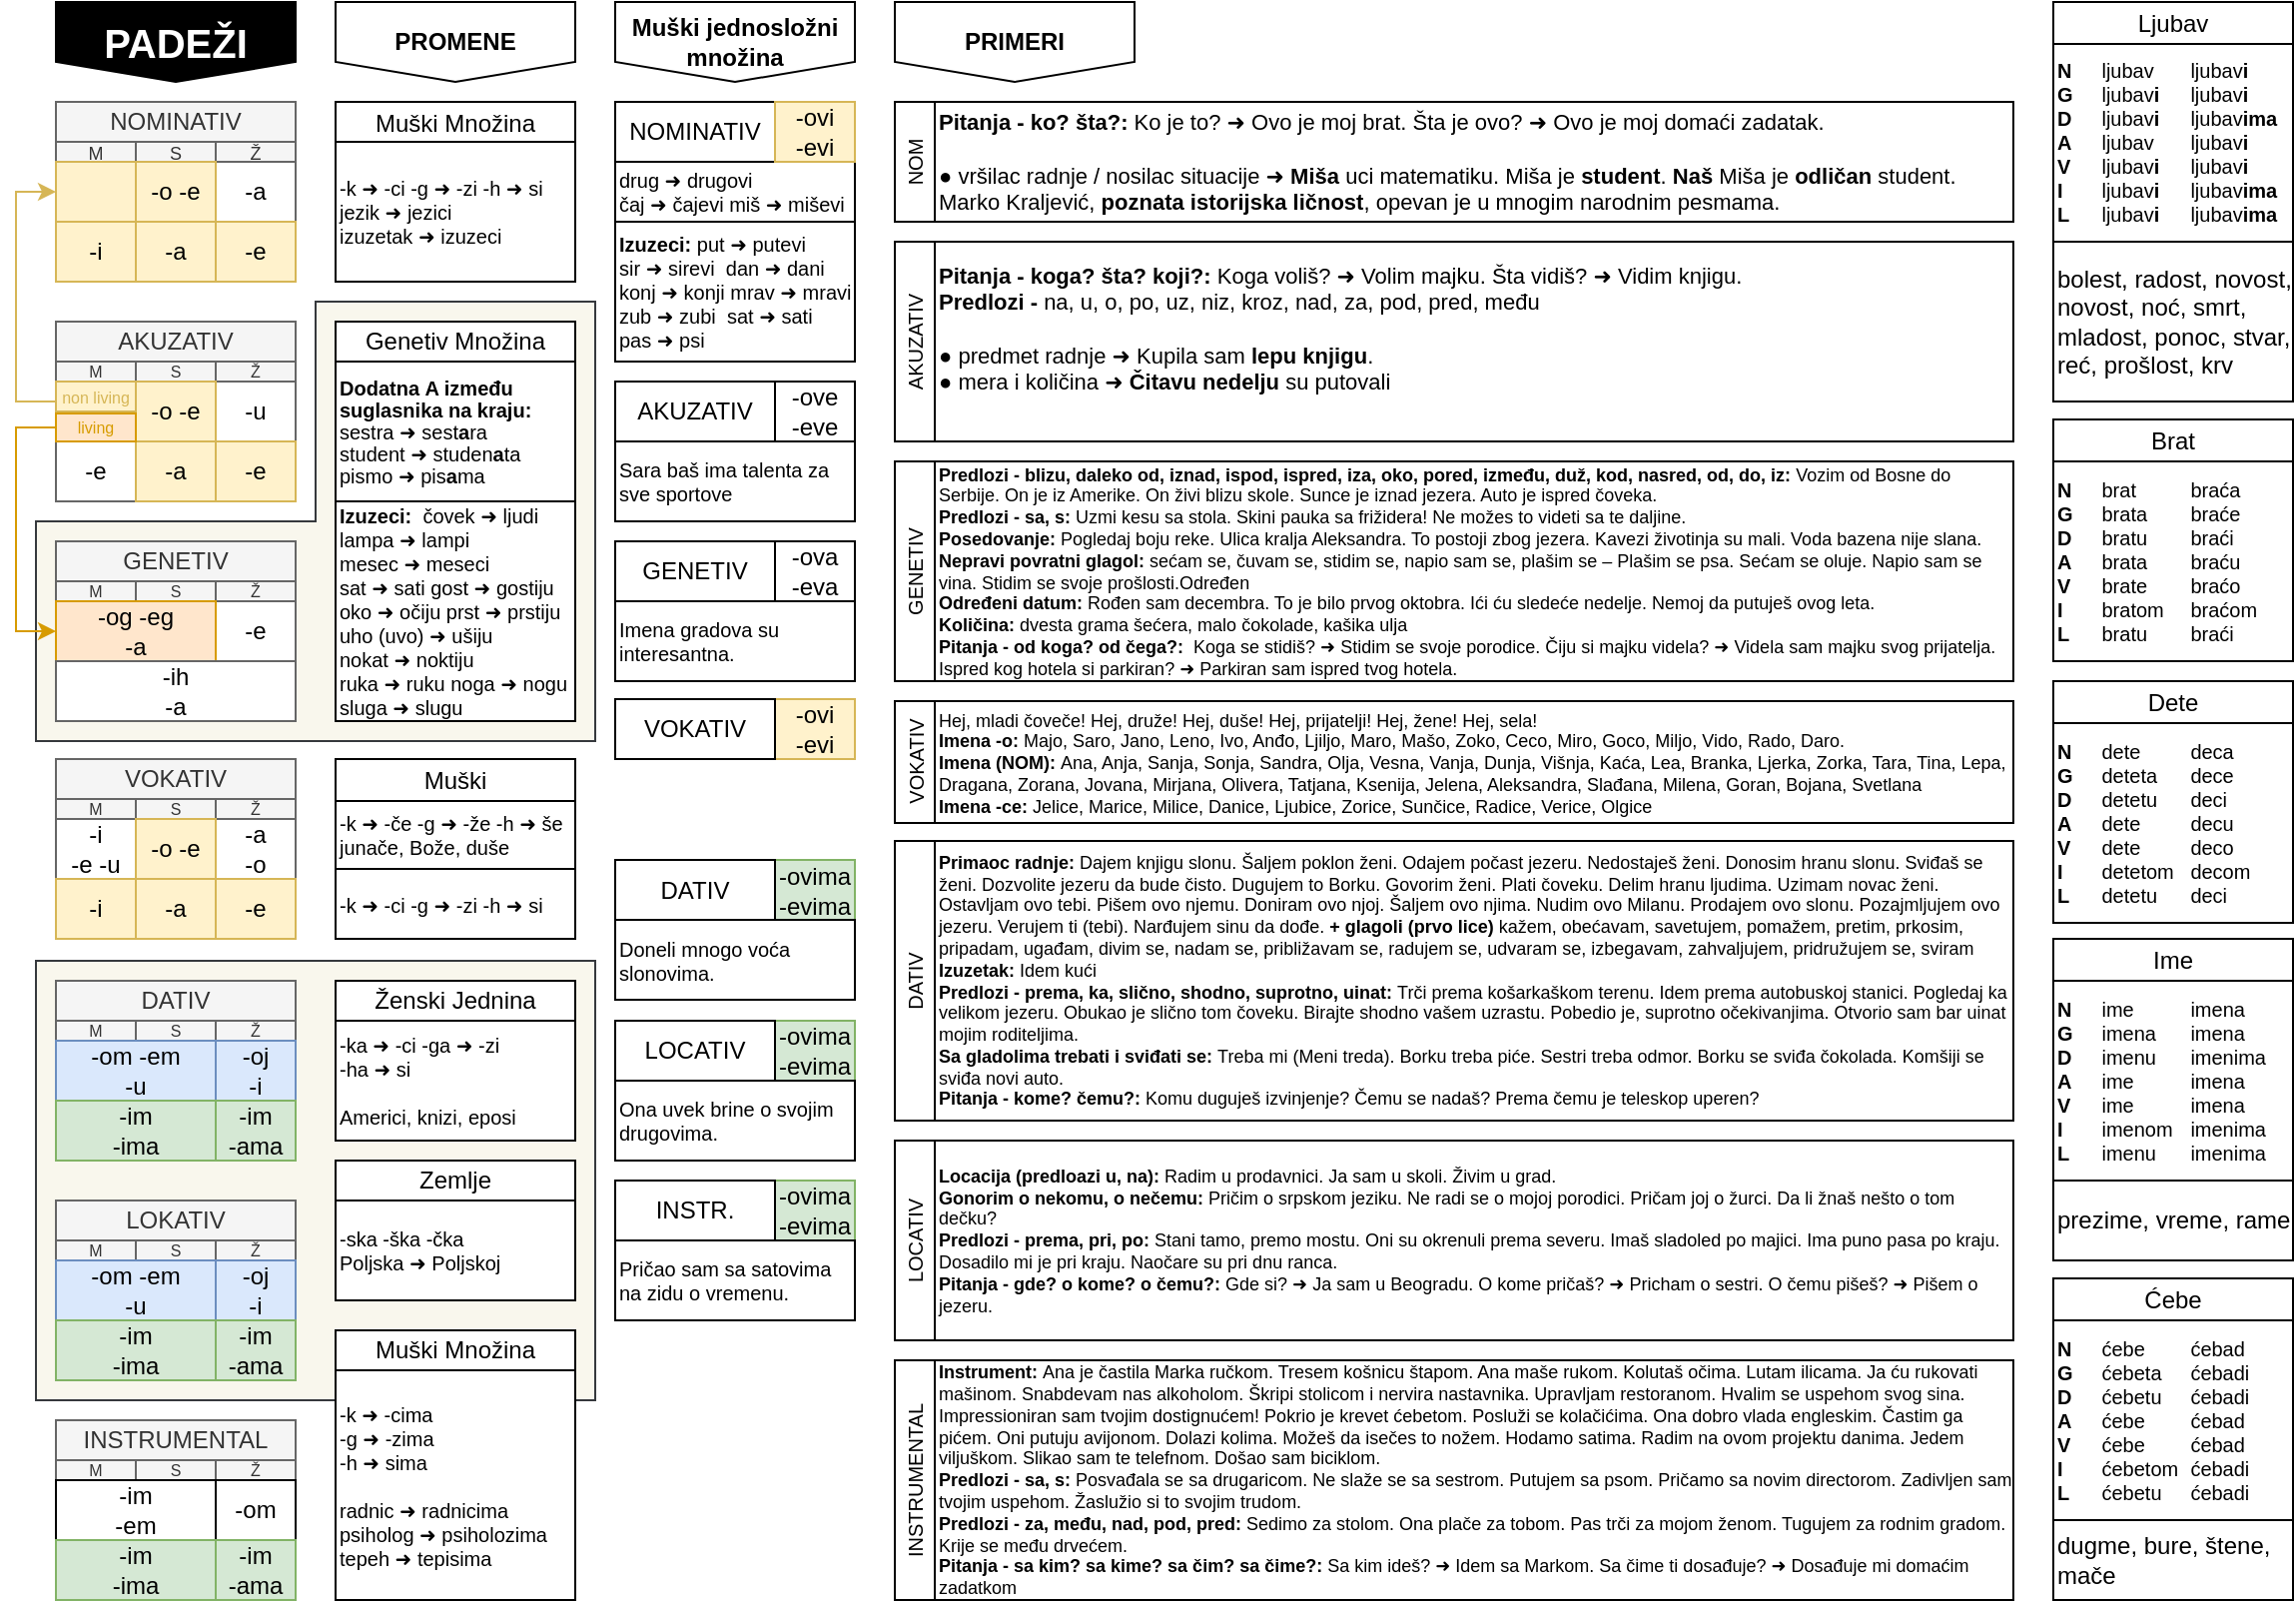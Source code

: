 <mxfile version="23.1.7" type="github">
  <diagram name="Page-1" id="QJoDa5Xf5KZHRKWnFKj4">
    <mxGraphModel dx="883" dy="581" grid="1" gridSize="10" guides="1" tooltips="1" connect="1" arrows="1" fold="1" page="1" pageScale="1" pageWidth="1169" pageHeight="827" math="0" shadow="0">
      <root>
        <mxCell id="0" />
        <mxCell id="1" parent="0" />
        <mxCell id="w5lrp8CAif_9VlZ4OXMN-14" value="" style="shape=corner;whiteSpace=wrap;html=1;direction=west;dx=140;dy=110;fillColor=#f9f7ed;strokeColor=#36393d;" parent="1" vertex="1">
          <mxGeometry x="30" y="160" width="280" height="220" as="geometry" />
        </mxCell>
        <mxCell id="fJoO8VDyXokNPLIYZir3-1" value="Muški Množina" style="rounded=0;whiteSpace=wrap;html=1;" parent="1" vertex="1">
          <mxGeometry x="180" y="60" width="120" height="21" as="geometry" />
        </mxCell>
        <mxCell id="BAi89jd5EGfL0doamKMS-102" value="" style="rounded=0;whiteSpace=wrap;html=1;fillColor=#f9f7ed;strokeColor=#36393d;" parent="1" vertex="1">
          <mxGeometry x="30" y="490" width="280" height="220" as="geometry" />
        </mxCell>
        <mxCell id="BAi89jd5EGfL0doamKMS-101" value="Muški" style="rounded=0;whiteSpace=wrap;html=1;" parent="1" vertex="1">
          <mxGeometry x="180" y="389" width="120" height="21" as="geometry" />
        </mxCell>
        <mxCell id="BAi89jd5EGfL0doamKMS-87" value="drug ➜ drugovi&lt;br&gt;čaj ➜ čajevi miš ➜ miševi" style="rounded=0;whiteSpace=wrap;html=1;align=left;fontSize=10;" parent="1" vertex="1">
          <mxGeometry x="320" y="90" width="120" height="30" as="geometry" />
        </mxCell>
        <mxCell id="z7CCXZcRLEo5i3R6FDuk-22" value="NOMINATIV" style="rounded=0;whiteSpace=wrap;html=1;strokeColor=#666666;fillColor=#f5f5f5;fontColor=#333333;" parent="1" vertex="1">
          <mxGeometry x="40" y="60" width="120" height="20" as="geometry" />
        </mxCell>
        <mxCell id="z7CCXZcRLEo5i3R6FDuk-23" value="M" style="rounded=0;whiteSpace=wrap;html=1;fillColor=#f5f5f5;fontColor=#333333;strokeColor=#666666;fontSize=9;verticalAlign=middle;horizontal=1;perimeterSpacing=0;spacingTop=1;" parent="1" vertex="1">
          <mxGeometry x="40" y="80" width="40" height="10" as="geometry" />
        </mxCell>
        <mxCell id="z7CCXZcRLEo5i3R6FDuk-24" value="S" style="rounded=0;whiteSpace=wrap;html=1;fillColor=#f5f5f5;fontColor=#333333;strokeColor=#666666;fontSize=9;verticalAlign=middle;horizontal=1;perimeterSpacing=0;spacingTop=1;" parent="1" vertex="1">
          <mxGeometry x="80" y="80" width="40" height="10" as="geometry" />
        </mxCell>
        <mxCell id="z7CCXZcRLEo5i3R6FDuk-25" value="Ž" style="rounded=0;whiteSpace=wrap;html=1;fillColor=#f5f5f5;fontColor=#333333;strokeColor=#666666;fontSize=9;verticalAlign=middle;horizontal=1;perimeterSpacing=0;spacingTop=1;" parent="1" vertex="1">
          <mxGeometry x="120" y="80" width="40" height="10" as="geometry" />
        </mxCell>
        <mxCell id="z7CCXZcRLEo5i3R6FDuk-28" value="-a" style="rounded=0;whiteSpace=wrap;html=1;strokeColor=#666666;" parent="1" vertex="1">
          <mxGeometry x="120" y="90" width="40" height="30" as="geometry" />
        </mxCell>
        <mxCell id="z7CCXZcRLEo5i3R6FDuk-27" value="-o -e" style="rounded=0;whiteSpace=wrap;html=1;fillColor=#fff2cc;strokeColor=#d6b656;" parent="1" vertex="1">
          <mxGeometry x="80" y="90" width="40" height="30" as="geometry" />
        </mxCell>
        <mxCell id="z7CCXZcRLEo5i3R6FDuk-29" value="-i" style="rounded=0;whiteSpace=wrap;html=1;fillColor=#fff2cc;strokeColor=#d6b656;" parent="1" vertex="1">
          <mxGeometry x="40" y="120" width="40" height="30" as="geometry" />
        </mxCell>
        <mxCell id="z7CCXZcRLEo5i3R6FDuk-26" value="" style="rounded=0;whiteSpace=wrap;html=1;fillColor=#fff2cc;strokeColor=#d6b656;" parent="1" vertex="1">
          <mxGeometry x="40" y="90" width="40" height="30" as="geometry" />
        </mxCell>
        <mxCell id="z7CCXZcRLEo5i3R6FDuk-30" value="-a" style="rounded=0;whiteSpace=wrap;html=1;fillColor=#fff2cc;strokeColor=#d6b656;" parent="1" vertex="1">
          <mxGeometry x="80" y="120" width="40" height="30" as="geometry" />
        </mxCell>
        <mxCell id="z7CCXZcRLEo5i3R6FDuk-31" value="-e" style="rounded=0;whiteSpace=wrap;html=1;fillColor=#fff2cc;strokeColor=#d6b656;" parent="1" vertex="1">
          <mxGeometry x="120" y="120" width="40" height="30" as="geometry" />
        </mxCell>
        <mxCell id="z7CCXZcRLEo5i3R6FDuk-43" value="AKUZATIV" style="rounded=0;whiteSpace=wrap;html=1;strokeColor=#666666;fillColor=#f5f5f5;fontColor=#333333;" parent="1" vertex="1">
          <mxGeometry x="40" y="170" width="120" height="20" as="geometry" />
        </mxCell>
        <mxCell id="z7CCXZcRLEo5i3R6FDuk-44" value="M" style="rounded=0;whiteSpace=wrap;html=1;fontSize=8;fillColor=#f5f5f5;fontColor=#333333;strokeColor=#666666;" parent="1" vertex="1">
          <mxGeometry x="40" y="190" width="40" height="10" as="geometry" />
        </mxCell>
        <mxCell id="z7CCXZcRLEo5i3R6FDuk-45" value="S" style="rounded=0;whiteSpace=wrap;html=1;fontSize=8;fillColor=#f5f5f5;fontColor=#333333;strokeColor=#666666;" parent="1" vertex="1">
          <mxGeometry x="80" y="190" width="40" height="10" as="geometry" />
        </mxCell>
        <mxCell id="z7CCXZcRLEo5i3R6FDuk-46" value="Ž" style="rounded=0;whiteSpace=wrap;html=1;fontSize=8;fillColor=#f5f5f5;fontColor=#333333;strokeColor=#666666;" parent="1" vertex="1">
          <mxGeometry x="120" y="190" width="40" height="10" as="geometry" />
        </mxCell>
        <mxCell id="BAi89jd5EGfL0doamKMS-6" style="edgeStyle=orthogonalEdgeStyle;rounded=0;orthogonalLoop=1;jettySize=auto;html=1;exitX=0;exitY=0.25;exitDx=0;exitDy=0;fillColor=#fff2cc;strokeColor=#d6b656;entryX=0;entryY=0.5;entryDx=0;entryDy=0;" parent="1" source="z7CCXZcRLEo5i3R6FDuk-47" target="z7CCXZcRLEo5i3R6FDuk-26" edge="1">
          <mxGeometry relative="1" as="geometry">
            <mxPoint x="10" y="90" as="targetPoint" />
            <Array as="points">
              <mxPoint x="40" y="210" />
              <mxPoint x="20" y="210" />
              <mxPoint x="20" y="105" />
            </Array>
          </mxGeometry>
        </mxCell>
        <mxCell id="z7CCXZcRLEo5i3R6FDuk-49" value="-u" style="rounded=0;whiteSpace=wrap;html=1;strokeColor=#666666;" parent="1" vertex="1">
          <mxGeometry x="120" y="200" width="40" height="30" as="geometry" />
        </mxCell>
        <mxCell id="z7CCXZcRLEo5i3R6FDuk-50" value="-e" style="rounded=0;whiteSpace=wrap;html=1;strokeColor=#666666;" parent="1" vertex="1">
          <mxGeometry x="40" y="230" width="40" height="30" as="geometry" />
        </mxCell>
        <mxCell id="z7CCXZcRLEo5i3R6FDuk-48" value="-o -e" style="rounded=0;whiteSpace=wrap;html=1;fillColor=#fff2cc;strokeColor=#d6b656;" parent="1" vertex="1">
          <mxGeometry x="80" y="200" width="40" height="30" as="geometry" />
        </mxCell>
        <mxCell id="z7CCXZcRLEo5i3R6FDuk-51" value="-a" style="rounded=0;whiteSpace=wrap;html=1;fillColor=#fff2cc;strokeColor=#d6b656;" parent="1" vertex="1">
          <mxGeometry x="80" y="230" width="40" height="30" as="geometry" />
        </mxCell>
        <mxCell id="z7CCXZcRLEo5i3R6FDuk-52" value="-e" style="rounded=0;whiteSpace=wrap;html=1;fillColor=#fff2cc;strokeColor=#d6b656;" parent="1" vertex="1">
          <mxGeometry x="120" y="230" width="40" height="30" as="geometry" />
        </mxCell>
        <mxCell id="z7CCXZcRLEo5i3R6FDuk-54" value="GENETIV" style="rounded=0;whiteSpace=wrap;html=1;strokeColor=#666666;fillColor=#f5f5f5;fontColor=#333333;" parent="1" vertex="1">
          <mxGeometry x="40" y="280" width="120" height="20" as="geometry" />
        </mxCell>
        <mxCell id="z7CCXZcRLEo5i3R6FDuk-55" value="M" style="rounded=0;whiteSpace=wrap;html=1;fontSize=8;fillColor=#f5f5f5;fontColor=#333333;strokeColor=#666666;" parent="1" vertex="1">
          <mxGeometry x="40" y="300" width="40" height="10" as="geometry" />
        </mxCell>
        <mxCell id="z7CCXZcRLEo5i3R6FDuk-56" value="S" style="rounded=0;whiteSpace=wrap;html=1;fontSize=8;fillColor=#f5f5f5;fontColor=#333333;strokeColor=#666666;" parent="1" vertex="1">
          <mxGeometry x="80" y="300" width="40" height="10" as="geometry" />
        </mxCell>
        <mxCell id="z7CCXZcRLEo5i3R6FDuk-57" value="Ž" style="rounded=0;whiteSpace=wrap;html=1;fontSize=8;fillColor=#f5f5f5;fontColor=#333333;strokeColor=#666666;" parent="1" vertex="1">
          <mxGeometry x="120" y="300" width="40" height="10" as="geometry" />
        </mxCell>
        <mxCell id="z7CCXZcRLEo5i3R6FDuk-60" value="-e" style="rounded=0;whiteSpace=wrap;html=1;strokeColor=#666666;" parent="1" vertex="1">
          <mxGeometry x="120" y="310" width="40" height="30" as="geometry" />
        </mxCell>
        <mxCell id="BAi89jd5EGfL0doamKMS-3" value="-og -eg&lt;br&gt;-a" style="rounded=0;whiteSpace=wrap;html=1;fillColor=#ffe6cc;strokeColor=#d79b00;" parent="1" vertex="1">
          <mxGeometry x="40" y="310" width="80" height="30" as="geometry" />
        </mxCell>
        <mxCell id="z7CCXZcRLEo5i3R6FDuk-47" value="non living" style="rounded=0;whiteSpace=wrap;html=1;fillColor=#fff2cc;strokeColor=#d6b656;fontSize=8;fontColor=#d6b656;" parent="1" vertex="1">
          <mxGeometry x="40" y="200" width="40" height="15" as="geometry" />
        </mxCell>
        <mxCell id="BAi89jd5EGfL0doamKMS-10" style="edgeStyle=orthogonalEdgeStyle;rounded=0;orthogonalLoop=1;jettySize=auto;html=1;exitX=0;exitY=0.5;exitDx=0;exitDy=0;entryX=0;entryY=0.5;entryDx=0;entryDy=0;fillColor=#ffe6cc;strokeColor=#d79b00;" parent="1" source="BAi89jd5EGfL0doamKMS-9" target="BAi89jd5EGfL0doamKMS-3" edge="1">
          <mxGeometry relative="1" as="geometry" />
        </mxCell>
        <mxCell id="BAi89jd5EGfL0doamKMS-9" value="living" style="rounded=0;whiteSpace=wrap;html=1;fillColor=#ffe6cc;strokeColor=#d79b00;fontSize=8;fontColor=#d79c00;" parent="1" vertex="1">
          <mxGeometry x="40" y="216" width="40" height="14" as="geometry" />
        </mxCell>
        <mxCell id="BAi89jd5EGfL0doamKMS-11" value="-ih&lt;br&gt;-a" style="rounded=0;whiteSpace=wrap;html=1;strokeColor=#666666;" parent="1" vertex="1">
          <mxGeometry x="40" y="340" width="120" height="30" as="geometry" />
        </mxCell>
        <mxCell id="BAi89jd5EGfL0doamKMS-12" value="DATIV" style="rounded=0;whiteSpace=wrap;html=1;fillColor=#f5f5f5;strokeColor=#666666;fontColor=#333333;" parent="1" vertex="1">
          <mxGeometry x="40" y="500" width="120" height="20" as="geometry" />
        </mxCell>
        <mxCell id="BAi89jd5EGfL0doamKMS-13" value="M" style="rounded=0;whiteSpace=wrap;html=1;fontSize=8;fillColor=#f5f5f5;fontColor=#333333;strokeColor=#666666;" parent="1" vertex="1">
          <mxGeometry x="40" y="520" width="40" height="10" as="geometry" />
        </mxCell>
        <mxCell id="BAi89jd5EGfL0doamKMS-14" value="S" style="rounded=0;whiteSpace=wrap;html=1;fontSize=8;fillColor=#f5f5f5;fontColor=#333333;strokeColor=#666666;" parent="1" vertex="1">
          <mxGeometry x="80" y="520" width="40" height="10" as="geometry" />
        </mxCell>
        <mxCell id="BAi89jd5EGfL0doamKMS-15" value="Ž" style="rounded=0;whiteSpace=wrap;html=1;fontSize=8;fillColor=#f5f5f5;fontColor=#333333;strokeColor=#666666;" parent="1" vertex="1">
          <mxGeometry x="120" y="520" width="40" height="10" as="geometry" />
        </mxCell>
        <mxCell id="BAi89jd5EGfL0doamKMS-16" value="-oj&lt;br&gt;-i" style="rounded=0;whiteSpace=wrap;html=1;fillColor=#dae8fc;strokeColor=#6c8ebf;" parent="1" vertex="1">
          <mxGeometry x="120" y="530" width="40" height="30" as="geometry" />
        </mxCell>
        <mxCell id="BAi89jd5EGfL0doamKMS-17" value="-om -em&lt;br&gt;-u" style="rounded=0;whiteSpace=wrap;html=1;fillColor=#dae8fc;strokeColor=#6c8ebf;" parent="1" vertex="1">
          <mxGeometry x="40" y="530" width="80" height="30" as="geometry" />
        </mxCell>
        <mxCell id="BAi89jd5EGfL0doamKMS-18" value="-im&lt;br&gt;-ima" style="rounded=0;whiteSpace=wrap;html=1;fillColor=#d5e8d4;strokeColor=#82b366;" parent="1" vertex="1">
          <mxGeometry x="40" y="560" width="80" height="30" as="geometry" />
        </mxCell>
        <mxCell id="BAi89jd5EGfL0doamKMS-19" value="-im&lt;br&gt;-ama" style="rounded=0;whiteSpace=wrap;html=1;fillColor=#d5e8d4;strokeColor=#82b366;" parent="1" vertex="1">
          <mxGeometry x="120" y="560" width="40" height="30" as="geometry" />
        </mxCell>
        <mxCell id="BAi89jd5EGfL0doamKMS-20" value="LOKATIV" style="rounded=0;whiteSpace=wrap;html=1;fillColor=#f5f5f5;strokeColor=#666666;fontColor=#333333;" parent="1" vertex="1">
          <mxGeometry x="40" y="610" width="120" height="20" as="geometry" />
        </mxCell>
        <mxCell id="BAi89jd5EGfL0doamKMS-21" value="M" style="rounded=0;whiteSpace=wrap;html=1;fontSize=8;fillColor=#f5f5f5;fontColor=#333333;strokeColor=#666666;" parent="1" vertex="1">
          <mxGeometry x="40" y="630" width="40" height="10" as="geometry" />
        </mxCell>
        <mxCell id="BAi89jd5EGfL0doamKMS-22" value="S" style="rounded=0;whiteSpace=wrap;html=1;fontSize=8;fillColor=#f5f5f5;fontColor=#333333;strokeColor=#666666;" parent="1" vertex="1">
          <mxGeometry x="80" y="630" width="40" height="10" as="geometry" />
        </mxCell>
        <mxCell id="BAi89jd5EGfL0doamKMS-23" value="Ž" style="rounded=0;whiteSpace=wrap;html=1;fontSize=8;fillColor=#f5f5f5;fontColor=#333333;strokeColor=#666666;" parent="1" vertex="1">
          <mxGeometry x="120" y="630" width="40" height="10" as="geometry" />
        </mxCell>
        <mxCell id="BAi89jd5EGfL0doamKMS-24" value="-oj&lt;br&gt;-i" style="rounded=0;whiteSpace=wrap;html=1;fillColor=#dae8fc;strokeColor=#6c8ebf;" parent="1" vertex="1">
          <mxGeometry x="120" y="640" width="40" height="30" as="geometry" />
        </mxCell>
        <mxCell id="BAi89jd5EGfL0doamKMS-25" value="-om -em&lt;br&gt;-u" style="rounded=0;whiteSpace=wrap;html=1;fillColor=#dae8fc;strokeColor=#6c8ebf;" parent="1" vertex="1">
          <mxGeometry x="40" y="640" width="80" height="30" as="geometry" />
        </mxCell>
        <mxCell id="BAi89jd5EGfL0doamKMS-26" value="-im&lt;br&gt;-ima" style="rounded=0;whiteSpace=wrap;html=1;fillColor=#d5e8d4;strokeColor=#82b366;" parent="1" vertex="1">
          <mxGeometry x="40" y="670" width="80" height="30" as="geometry" />
        </mxCell>
        <mxCell id="BAi89jd5EGfL0doamKMS-27" value="-im&lt;br&gt;-ama" style="rounded=0;whiteSpace=wrap;html=1;fillColor=#d5e8d4;strokeColor=#82b366;" parent="1" vertex="1">
          <mxGeometry x="120" y="670" width="40" height="30" as="geometry" />
        </mxCell>
        <mxCell id="BAi89jd5EGfL0doamKMS-37" value="INSTRUMENTAL" style="rounded=0;whiteSpace=wrap;html=1;fillColor=#f5f5f5;fontColor=#333333;strokeColor=#666666;" parent="1" vertex="1">
          <mxGeometry x="40" y="720" width="120" height="20" as="geometry" />
        </mxCell>
        <mxCell id="BAi89jd5EGfL0doamKMS-38" value="M" style="rounded=0;whiteSpace=wrap;html=1;fontSize=8;fillColor=#f5f5f5;fontColor=#333333;strokeColor=#666666;" parent="1" vertex="1">
          <mxGeometry x="40" y="740" width="40" height="10" as="geometry" />
        </mxCell>
        <mxCell id="BAi89jd5EGfL0doamKMS-39" value="S" style="rounded=0;whiteSpace=wrap;html=1;fontSize=8;fillColor=#f5f5f5;fontColor=#333333;strokeColor=#666666;" parent="1" vertex="1">
          <mxGeometry x="80" y="740" width="40" height="10" as="geometry" />
        </mxCell>
        <mxCell id="BAi89jd5EGfL0doamKMS-40" value="Ž" style="rounded=0;whiteSpace=wrap;html=1;fontSize=8;fillColor=#f5f5f5;fontColor=#333333;strokeColor=#666666;" parent="1" vertex="1">
          <mxGeometry x="120" y="740" width="40" height="10" as="geometry" />
        </mxCell>
        <mxCell id="BAi89jd5EGfL0doamKMS-41" value="-om" style="rounded=0;whiteSpace=wrap;html=1;" parent="1" vertex="1">
          <mxGeometry x="120" y="750" width="40" height="30" as="geometry" />
        </mxCell>
        <mxCell id="BAi89jd5EGfL0doamKMS-42" value="-im&lt;br&gt;-em" style="rounded=0;whiteSpace=wrap;html=1;" parent="1" vertex="1">
          <mxGeometry x="40" y="750" width="80" height="30" as="geometry" />
        </mxCell>
        <mxCell id="BAi89jd5EGfL0doamKMS-43" value="-im&lt;br&gt;-ima" style="rounded=0;whiteSpace=wrap;html=1;fillColor=#d5e8d4;strokeColor=#82b366;" parent="1" vertex="1">
          <mxGeometry x="40" y="780" width="80" height="30" as="geometry" />
        </mxCell>
        <mxCell id="BAi89jd5EGfL0doamKMS-44" value="-im&lt;br&gt;-ama" style="rounded=0;whiteSpace=wrap;html=1;fillColor=#d5e8d4;strokeColor=#82b366;" parent="1" vertex="1">
          <mxGeometry x="120" y="780" width="40" height="30" as="geometry" />
        </mxCell>
        <mxCell id="BAi89jd5EGfL0doamKMS-46" value="VOKATIV" style="rounded=0;whiteSpace=wrap;html=1;strokeColor=#666666;fillColor=#f5f5f5;fontColor=#333333;" parent="1" vertex="1">
          <mxGeometry x="40" y="389" width="120" height="20" as="geometry" />
        </mxCell>
        <mxCell id="BAi89jd5EGfL0doamKMS-47" value="M" style="rounded=0;whiteSpace=wrap;html=1;fontSize=8;fillColor=#f5f5f5;fontColor=#333333;strokeColor=#666666;" parent="1" vertex="1">
          <mxGeometry x="40" y="409" width="40" height="10" as="geometry" />
        </mxCell>
        <mxCell id="BAi89jd5EGfL0doamKMS-48" value="S" style="rounded=0;whiteSpace=wrap;html=1;fontSize=8;fillColor=#f5f5f5;fontColor=#333333;strokeColor=#666666;" parent="1" vertex="1">
          <mxGeometry x="80" y="409" width="40" height="10" as="geometry" />
        </mxCell>
        <mxCell id="BAi89jd5EGfL0doamKMS-49" value="Ž" style="rounded=0;whiteSpace=wrap;html=1;fontSize=8;fillColor=#f5f5f5;fontColor=#333333;strokeColor=#666666;" parent="1" vertex="1">
          <mxGeometry x="120" y="409" width="40" height="10" as="geometry" />
        </mxCell>
        <mxCell id="BAi89jd5EGfL0doamKMS-50" value="-a&lt;br&gt;-o" style="rounded=0;whiteSpace=wrap;html=1;strokeColor=#666666;" parent="1" vertex="1">
          <mxGeometry x="120" y="419" width="40" height="30" as="geometry" />
        </mxCell>
        <mxCell id="BAi89jd5EGfL0doamKMS-51" value="-i&lt;br&gt;-e -u" style="rounded=0;whiteSpace=wrap;html=1;strokeColor=#666666;" parent="1" vertex="1">
          <mxGeometry x="40" y="419" width="40" height="30" as="geometry" />
        </mxCell>
        <mxCell id="BAi89jd5EGfL0doamKMS-59" value="-ove&lt;br&gt;-eve" style="rounded=0;whiteSpace=wrap;html=1;" parent="1" vertex="1">
          <mxGeometry x="400" y="200" width="40" height="30" as="geometry" />
        </mxCell>
        <mxCell id="BAi89jd5EGfL0doamKMS-61" value="-ova&lt;br&gt;-eva" style="rounded=0;whiteSpace=wrap;html=1;" parent="1" vertex="1">
          <mxGeometry x="400" y="280" width="40" height="30" as="geometry" />
        </mxCell>
        <mxCell id="BAi89jd5EGfL0doamKMS-64" value="-i" style="rounded=0;whiteSpace=wrap;html=1;fillColor=#fff2cc;strokeColor=#d6b656;" parent="1" vertex="1">
          <mxGeometry x="40" y="449" width="40" height="30" as="geometry" />
        </mxCell>
        <mxCell id="BAi89jd5EGfL0doamKMS-65" value="-a" style="rounded=0;whiteSpace=wrap;html=1;fillColor=#fff2cc;strokeColor=#d6b656;" parent="1" vertex="1">
          <mxGeometry x="80" y="449" width="40" height="30" as="geometry" />
        </mxCell>
        <mxCell id="BAi89jd5EGfL0doamKMS-66" value="-e" style="rounded=0;whiteSpace=wrap;html=1;fillColor=#fff2cc;strokeColor=#d6b656;" parent="1" vertex="1">
          <mxGeometry x="120" y="449" width="40" height="30" as="geometry" />
        </mxCell>
        <mxCell id="BAi89jd5EGfL0doamKMS-67" value="-o -e" style="rounded=0;whiteSpace=wrap;html=1;fillColor=#fff2cc;strokeColor=#d6b656;" parent="1" vertex="1">
          <mxGeometry x="80" y="419" width="40" height="30" as="geometry" />
        </mxCell>
        <mxCell id="BAi89jd5EGfL0doamKMS-62" value="-ovima&lt;br&gt;-evima" style="rounded=0;whiteSpace=wrap;html=1;fillColor=#d5e8d4;strokeColor=#82b366;" parent="1" vertex="1">
          <mxGeometry x="400" y="439.5" width="40" height="30" as="geometry" />
        </mxCell>
        <mxCell id="BAi89jd5EGfL0doamKMS-63" value="-ovima&lt;br&gt;-evima" style="rounded=0;whiteSpace=wrap;html=1;fillColor=#d5e8d4;strokeColor=#82b366;" parent="1" vertex="1">
          <mxGeometry x="400" y="520" width="40" height="30" as="geometry" />
        </mxCell>
        <mxCell id="BAi89jd5EGfL0doamKMS-68" value="-ovima&lt;br&gt;-evima" style="rounded=0;whiteSpace=wrap;html=1;fillColor=#d5e8d4;strokeColor=#82b366;" parent="1" vertex="1">
          <mxGeometry x="400" y="600" width="40" height="30" as="geometry" />
        </mxCell>
        <mxCell id="BAi89jd5EGfL0doamKMS-69" value="-ovi&lt;br&gt;-evi" style="rounded=0;whiteSpace=wrap;html=1;fillColor=#fff2cc;strokeColor=#d6b656;" parent="1" vertex="1">
          <mxGeometry x="400" y="359" width="40" height="30" as="geometry" />
        </mxCell>
        <mxCell id="BAi89jd5EGfL0doamKMS-92" value="-k&amp;nbsp;➜ -ci -g&amp;nbsp;&lt;font style=&quot;font-size: 10px;&quot;&gt;➜&lt;/font&gt; -zi -h&amp;nbsp;➜ si&lt;br style=&quot;font-size: 10px;&quot;&gt;jezik ➜ jezici&lt;br&gt;izuzetak ➜ izuzeci" style="rounded=0;whiteSpace=wrap;html=1;align=left;fontSize=10;" parent="1" vertex="1">
          <mxGeometry x="180" y="80" width="120" height="70" as="geometry" />
        </mxCell>
        <mxCell id="BAi89jd5EGfL0doamKMS-99" value="-k&amp;nbsp;➜ -če -g&amp;nbsp;➜ -že -h&amp;nbsp;➜ še&lt;br&gt;junače, Bože, duše" style="rounded=0;whiteSpace=wrap;html=1;align=left;fontSize=10;" parent="1" vertex="1">
          <mxGeometry x="180" y="410" width="120" height="34" as="geometry" />
        </mxCell>
        <mxCell id="BAi89jd5EGfL0doamKMS-100" value="-k&amp;nbsp;➜ -ci -g&amp;nbsp;➜ -zi -h&amp;nbsp;➜ si&lt;br style=&quot;font-size: 10px;&quot;&gt;" style="rounded=0;whiteSpace=wrap;html=1;align=left;fontSize=10;" parent="1" vertex="1">
          <mxGeometry x="180" y="444" width="120" height="35" as="geometry" />
        </mxCell>
        <mxCell id="BAi89jd5EGfL0doamKMS-103" value="Ženski Jednina" style="rounded=0;whiteSpace=wrap;html=1;" parent="1" vertex="1">
          <mxGeometry x="180" y="500" width="120" height="20" as="geometry" />
        </mxCell>
        <mxCell id="BAi89jd5EGfL0doamKMS-104" value="-ka ➜ -ci -ga ➜ -zi &lt;br&gt;-ha ➜ si&lt;br&gt;&lt;br&gt;Americi, knizi, eposi" style="rounded=0;whiteSpace=wrap;html=1;align=left;fontSize=10;" parent="1" vertex="1">
          <mxGeometry x="180" y="520" width="120" height="60" as="geometry" />
        </mxCell>
        <mxCell id="BAi89jd5EGfL0doamKMS-105" value="Muški Množina" style="rounded=0;whiteSpace=wrap;html=1;" parent="1" vertex="1">
          <mxGeometry x="180" y="675" width="120" height="20" as="geometry" />
        </mxCell>
        <mxCell id="BAi89jd5EGfL0doamKMS-106" value="-k ➜ -cima &lt;br&gt;-g ➜ -zima &lt;br&gt;-h ➜ sima&lt;br&gt;&lt;br&gt;radnic ➜ radnicima&lt;br&gt;psiholog ➜ psiholozima&lt;br&gt;tepeh ➜ tepisima" style="rounded=0;whiteSpace=wrap;html=1;align=left;fontSize=10;" parent="1" vertex="1">
          <mxGeometry x="180" y="695" width="120" height="115" as="geometry" />
        </mxCell>
        <mxCell id="BAi89jd5EGfL0doamKMS-111" value="Zemlje" style="rounded=0;whiteSpace=wrap;html=1;" parent="1" vertex="1">
          <mxGeometry x="180" y="590" width="120" height="20" as="geometry" />
        </mxCell>
        <mxCell id="BAi89jd5EGfL0doamKMS-112" value="-ska -ška -čka&lt;br&gt;Poljska ➜ Poljskoj" style="rounded=0;whiteSpace=wrap;html=1;align=left;fontSize=10;" parent="1" vertex="1">
          <mxGeometry x="180" y="610" width="120" height="50" as="geometry" />
        </mxCell>
        <mxCell id="fJoO8VDyXokNPLIYZir3-2" value="Genetiv Množina" style="rounded=0;whiteSpace=wrap;html=1;" parent="1" vertex="1">
          <mxGeometry x="180" y="170" width="120" height="20" as="geometry" />
        </mxCell>
        <mxCell id="fJoO8VDyXokNPLIYZir3-3" value="&lt;p style=&quot;line-height: 110%;&quot;&gt;&lt;b&gt;Dodatna&amp;nbsp;A između suglasnika na kraju:&amp;nbsp;&lt;br&gt;&lt;/b&gt;&lt;span style=&quot;background-color: initial;&quot;&gt;sestra ➜ sest&lt;/span&gt;&lt;b style=&quot;background-color: initial;&quot;&gt;a&lt;/b&gt;&lt;span style=&quot;background-color: initial;&quot;&gt;ra&amp;nbsp;&lt;br&gt;&lt;/span&gt;&lt;span style=&quot;background-color: initial;&quot;&gt;student ➜ studen&lt;/span&gt;&lt;b style=&quot;background-color: initial;&quot;&gt;a&lt;/b&gt;&lt;span style=&quot;background-color: initial;&quot;&gt;ta&lt;br&gt;&lt;/span&gt;&lt;span style=&quot;background-color: initial;&quot;&gt;pismo ➜ pis&lt;/span&gt;&lt;b style=&quot;background-color: initial;&quot;&gt;a&lt;/b&gt;&lt;span style=&quot;background-color: initial;&quot;&gt;ma&lt;/span&gt;&lt;/p&gt;" style="rounded=0;whiteSpace=wrap;html=1;align=left;fontSize=10;" parent="1" vertex="1">
          <mxGeometry x="180" y="190" width="120" height="70" as="geometry" />
        </mxCell>
        <mxCell id="w5lrp8CAif_9VlZ4OXMN-1" value="PADEŽI" style="shape=offPageConnector;whiteSpace=wrap;html=1;size=0.25;fontStyle=1;fontSize=20;fillColor=#000000;strokeColor=#000000;fontColor=#FFFFFF;" parent="1" vertex="1">
          <mxGeometry x="40" y="10" width="120" height="40" as="geometry" />
        </mxCell>
        <mxCell id="w5lrp8CAif_9VlZ4OXMN-2" value="PROMENE" style="shape=offPageConnector;whiteSpace=wrap;html=1;size=0.25;fontStyle=1" parent="1" vertex="1">
          <mxGeometry x="180" y="10" width="120" height="40" as="geometry" />
        </mxCell>
        <mxCell id="w5lrp8CAif_9VlZ4OXMN-3" value="Muški jednosložni množina" style="shape=offPageConnector;whiteSpace=wrap;html=1;size=0.25;fontStyle=1" parent="1" vertex="1">
          <mxGeometry x="320" y="10" width="120" height="40" as="geometry" />
        </mxCell>
        <mxCell id="w5lrp8CAif_9VlZ4OXMN-9" value="NOMINATIV" style="rounded=0;whiteSpace=wrap;html=1;" parent="1" vertex="1">
          <mxGeometry x="320" y="60" width="80" height="30" as="geometry" />
        </mxCell>
        <mxCell id="BAi89jd5EGfL0doamKMS-58" value="-ovi&lt;br&gt;-evi" style="rounded=0;whiteSpace=wrap;html=1;fillColor=#fff2cc;strokeColor=#d6b656;" parent="1" vertex="1">
          <mxGeometry x="400" y="60" width="40" height="30" as="geometry" />
        </mxCell>
        <mxCell id="w5lrp8CAif_9VlZ4OXMN-10" value="&lt;b&gt;Izuzeci: &lt;/b&gt;put ➜ putevi&lt;br&gt;sir ➜ sirevi&amp;nbsp; dan ➜ dani&lt;br&gt;konj ➜ konji mrav ➜ mravi&lt;br&gt;zub ➜ zubi&amp;nbsp; sat ➜ sati &lt;br&gt;pas ➜ psi" style="rounded=0;whiteSpace=wrap;html=1;align=left;fontSize=10;" parent="1" vertex="1">
          <mxGeometry x="320" y="120" width="120" height="70" as="geometry" />
        </mxCell>
        <mxCell id="Pf-PKDTKtpDQkGUhiAqp-1" value="&lt;b&gt;Izuzeci:&amp;nbsp; &lt;/b&gt;čovek&lt;b&gt;&amp;nbsp;&lt;/b&gt;➜ ljudi&lt;br&gt;lampa ➜ lampi&lt;br&gt;mesec ➜ meseci&lt;br&gt;sat ➜ sati gost&amp;nbsp;➜ gostiju&lt;br&gt;oko ➜ očiju prst ➜ prstiju&lt;br&gt;uho (uvo) ➜ ušiju&lt;br&gt;nokat ➜ noktiju&lt;br&gt;ruka ➜ ruku noga ➜ nogu&lt;br&gt;sluga ➜ slugu" style="rounded=0;whiteSpace=wrap;html=1;align=left;fontSize=10;" parent="1" vertex="1">
          <mxGeometry x="180" y="260" width="120" height="110" as="geometry" />
        </mxCell>
        <mxCell id="Pf-PKDTKtpDQkGUhiAqp-2" value="NOM" style="rounded=0;whiteSpace=wrap;html=1;fontSize=10;horizontal=0;" parent="1" vertex="1">
          <mxGeometry x="460" y="60" width="20" height="60" as="geometry" />
        </mxCell>
        <mxCell id="Pf-PKDTKtpDQkGUhiAqp-3" value="AKUZATIV" style="rounded=0;whiteSpace=wrap;html=1;fontSize=10;horizontal=0;" parent="1" vertex="1">
          <mxGeometry x="460" y="130" width="20" height="100" as="geometry" />
        </mxCell>
        <mxCell id="Pf-PKDTKtpDQkGUhiAqp-4" value="GENETIV" style="rounded=0;whiteSpace=wrap;html=1;fontSize=10;horizontal=0;" parent="1" vertex="1">
          <mxGeometry x="460" y="240" width="20" height="110" as="geometry" />
        </mxCell>
        <mxCell id="Pf-PKDTKtpDQkGUhiAqp-5" value="VOKATIV" style="rounded=0;whiteSpace=wrap;html=1;fontSize=10;horizontal=0;" parent="1" vertex="1">
          <mxGeometry x="460" y="360" width="20" height="61" as="geometry" />
        </mxCell>
        <mxCell id="Pf-PKDTKtpDQkGUhiAqp-6" value="DATIV" style="rounded=0;whiteSpace=wrap;html=1;fontSize=10;horizontal=0;" parent="1" vertex="1">
          <mxGeometry x="460" y="430" width="20" height="140" as="geometry" />
        </mxCell>
        <mxCell id="Pf-PKDTKtpDQkGUhiAqp-7" value="LOCATIV" style="rounded=0;whiteSpace=wrap;html=1;fontSize=10;horizontal=0;" parent="1" vertex="1">
          <mxGeometry x="460" y="580" width="20" height="100" as="geometry" />
        </mxCell>
        <mxCell id="Pf-PKDTKtpDQkGUhiAqp-8" value="INSTRUMENTAL" style="rounded=0;whiteSpace=wrap;html=1;fontSize=10;horizontal=0;" parent="1" vertex="1">
          <mxGeometry x="460" y="690" width="20" height="120" as="geometry" />
        </mxCell>
        <mxCell id="Pf-PKDTKtpDQkGUhiAqp-14" value="&lt;font style=&quot;font-size: 11px;&quot;&gt;&lt;b style=&quot;border-color: var(--border-color);&quot;&gt;Pitanja - ko? šta?:&amp;nbsp;&lt;/b&gt;Ko je to? ➜ Ovo je moj brat. Šta je ovo? ➜ Ovo je moj domaći zadatak. &lt;br&gt;&lt;br&gt;&lt;/font&gt;&lt;font style=&quot;font-size: 11px;&quot;&gt;&lt;font style=&quot;font-size: 11px;&quot;&gt;● vršilac radnje / nosilac situacije ➜&amp;nbsp;&lt;b style=&quot;&quot;&gt;Miša&lt;/b&gt; uci matematiku. Miša je &lt;b style=&quot;&quot;&gt;student&lt;/b&gt;. &lt;b style=&quot;&quot;&gt;Naš&lt;/b&gt; Miša je &lt;b style=&quot;&quot;&gt;odličan&lt;/b&gt; student. Marko Kraljević, &lt;b style=&quot;&quot;&gt;poznata istorijska ličnost&lt;/b&gt;, opevan je u mnogim narodnim pesmama.&lt;/font&gt;&lt;br&gt;&lt;/font&gt;" style="rounded=0;whiteSpace=wrap;html=1;align=left;fontSize=10;" parent="1" vertex="1">
          <mxGeometry x="480" y="60" width="540" height="60" as="geometry" />
        </mxCell>
        <mxCell id="Pf-PKDTKtpDQkGUhiAqp-16" value="&lt;font style=&quot;font-size: 10px;&quot;&gt;&lt;b style=&quot;font-size: 10px;&quot;&gt;N&lt;/b&gt;&lt;span style=&quot;font-size: 10px; white-space: pre;&quot;&gt;&#x9;&lt;/span&gt;ljubav&lt;span style=&quot;font-size: 10px; white-space: pre;&quot;&gt;&#x9;&lt;/span&gt;ljubav&lt;b style=&quot;font-size: 10px;&quot;&gt;i&lt;/b&gt;&lt;br style=&quot;font-size: 10px;&quot;&gt;&lt;b style=&quot;font-size: 10px;&quot;&gt;G&lt;/b&gt;&lt;span style=&quot;font-size: 10px; white-space: pre;&quot;&gt;&#x9;&lt;/span&gt;ljubav&lt;b style=&quot;font-size: 10px;&quot;&gt;i&lt;/b&gt;&lt;span style=&quot;font-size: 10px; white-space: pre; font-weight: bold;&quot;&gt;&#x9;&lt;/span&gt;ljubav&lt;b style=&quot;font-size: 10px;&quot;&gt;i&lt;/b&gt;&lt;br style=&quot;font-size: 10px;&quot;&gt;&lt;b style=&quot;font-size: 10px;&quot;&gt;D&lt;/b&gt;&lt;span style=&quot;font-size: 10px; white-space: pre;&quot;&gt;&#x9;&lt;/span&gt;ljubav&lt;b style=&quot;font-size: 10px;&quot;&gt;i&lt;/b&gt;&lt;span style=&quot;font-size: 10px; white-space: pre; font-weight: bold;&quot;&gt;&#x9;&lt;/span&gt;&lt;font style=&quot;font-size: 10px;&quot;&gt;ljubav&lt;/font&gt;&lt;b style=&quot;font-size: 10px;&quot;&gt;ima&lt;/b&gt;&lt;br style=&quot;font-size: 10px;&quot;&gt;&lt;b style=&quot;font-size: 10px;&quot;&gt;A&lt;/b&gt;&lt;span style=&quot;font-size: 10px; white-space: pre;&quot;&gt;&#x9;&lt;/span&gt;ljubav&lt;span style=&quot;white-space: pre;&quot;&gt;&#x9;&lt;/span&gt;ljubav&lt;b&gt;i&lt;/b&gt;&lt;br style=&quot;font-size: 10px;&quot;&gt;&lt;b style=&quot;font-size: 10px;&quot;&gt;V&lt;/b&gt;&lt;span style=&quot;font-size: 10px; white-space: pre;&quot;&gt;&#x9;&lt;/span&gt;ljubav&lt;span style=&quot;font-size: 10px;&quot;&gt;&lt;b&gt;i&lt;/b&gt;&lt;span style=&quot;font-weight: bold; white-space: pre;&quot;&gt;&#x9;&lt;/span&gt;ljubav&lt;/span&gt;&lt;b style=&quot;font-size: 10px;&quot;&gt;i&lt;/b&gt;&lt;br style=&quot;font-size: 10px;&quot;&gt;&lt;b style=&quot;font-size: 10px;&quot;&gt;I&lt;/b&gt;&lt;span style=&quot;font-size: 10px; white-space: pre;&quot;&gt;&#x9;&lt;/span&gt;ljubav&lt;span style=&quot;font-size: 10px;&quot;&gt;&lt;b&gt;i&lt;/b&gt;&lt;span style=&quot;font-weight: bold; white-space: pre;&quot;&gt;&#x9;&lt;/span&gt;ljubav&lt;/span&gt;&lt;b style=&quot;font-size: 10px;&quot;&gt;ima&lt;/b&gt;&lt;br style=&quot;font-size: 10px;&quot;&gt;&lt;b style=&quot;font-size: 10px;&quot;&gt;L&lt;/b&gt;&lt;span style=&quot;font-size: 10px; white-space: pre;&quot;&gt;&#x9;&lt;/span&gt;ljubav&lt;span style=&quot;font-size: 10px;&quot;&gt;&lt;b&gt;i&lt;/b&gt;&lt;span style=&quot;font-weight: bold; white-space: pre;&quot;&gt;&#x9;&lt;/span&gt;ljubav&lt;/span&gt;&lt;b style=&quot;font-size: 10px;&quot;&gt;ima&lt;/b&gt;&lt;br style=&quot;font-size: 10px;&quot;&gt;&lt;/font&gt;" style="rounded=0;html=1;align=left;fontSize=10;fontFamily=Helvetica;spacing=2;" parent="1" vertex="1">
          <mxGeometry x="1040" y="30" width="120" height="100" as="geometry" />
        </mxCell>
        <mxCell id="Pf-PKDTKtpDQkGUhiAqp-18" value="Ljubav" style="rounded=0;whiteSpace=wrap;html=1;" parent="1" vertex="1">
          <mxGeometry x="1040" y="10" width="120" height="21" as="geometry" />
        </mxCell>
        <mxCell id="uh2jlfRQcC9aMAu_DCjH-1" value="&lt;font style=&quot;&quot;&gt;bolest, radost, novost, novost, noć, smrt, mladost, ponoc, stvar, reć, prošlost, krv&lt;br style=&quot;font-size: 12px;&quot;&gt;&lt;/font&gt;" style="rounded=0;html=1;align=left;fontSize=12;fontFamily=Helvetica;spacing=2;whiteSpace=wrap;" parent="1" vertex="1">
          <mxGeometry x="1040" y="130" width="120" height="80" as="geometry" />
        </mxCell>
        <mxCell id="uh2jlfRQcC9aMAu_DCjH-2" value="&lt;b style=&quot;font-size: 9px;&quot;&gt;Predlozi -&amp;nbsp;&lt;/b&gt;&lt;b&gt;blizu, daleko od, iznad, ispod, ispred, iza, oko, pored, između, duž, kod, nasred, od, do, iz:&lt;/b&gt;&amp;nbsp;Vozim od Bosne do Serbije. On je iz Amerike. On živi blizu skole. Sunce je iznad jezera. Auto je ispred čoveka.&amp;nbsp;&lt;br&gt;&lt;b style=&quot;border-color: var(--border-color);&quot;&gt;Predlozi - sa, s: &lt;/b&gt;&lt;span style=&quot;border-color: var(--border-color);&quot;&gt;Uzmi kesu sa stola. Skini pauka sa frižidera! Ne možes to videti sa te daljine.&lt;/span&gt;&lt;b style=&quot;border-color: var(--border-color);&quot;&gt;&amp;nbsp;&lt;/b&gt;&lt;br style=&quot;font-size: 9px;&quot;&gt;&lt;b style=&quot;font-size: 9px;&quot;&gt;Posedovanje: &lt;/b&gt;Pogledaj boju reke. Ulica kralja Aleksandra. To postoji zbog jezera. Kavezi životinja su mali. Voda bazena nije slana.&lt;br style=&quot;font-size: 9px;&quot;&gt;&lt;b style=&quot;font-size: 9px;&quot;&gt;Nepravi povratni glagol: &lt;/b&gt;sećam se, čuvam se, stidim se, napio sam se, plašim se – Plašim se psa. Sećam se oluje. Napio sam se vina. Stidim se svoje prošlosti.Određen&lt;br style=&quot;font-size: 9px;&quot;&gt;&lt;b style=&quot;font-size: 9px;&quot;&gt;Određeni&lt;/b&gt;&amp;nbsp;&lt;b style=&quot;font-size: 9px;&quot;&gt;datum: &lt;/b&gt;Ro&lt;span style=&quot;border-color: var(--border-color); font-size: 9px;&quot;&gt;đen sam decembra. To je bilo prvog oktobra. Ići ću sledeće nedelje. Nemoj da putuješ ovog leta.&lt;br style=&quot;font-size: 9px;&quot;&gt;&lt;/span&gt;&lt;b style=&quot;font-size: 9px;&quot;&gt;Količina:&lt;/b&gt; dvesta grama šećera, malo čokolade, kašika ulja&lt;br style=&quot;font-size: 9px;&quot;&gt;&lt;b style=&quot;font-size: 9px;&quot;&gt;Pitanja - od koga? od čega?:&amp;nbsp; &lt;/b&gt;Koga se stidiš? ➜ Stidim se svoje porodice. Čiju si majku videla? ➜ Videla sam majku svog prijatelja. Ispred kog hotela si parkiran? ➜ Parkiran sam ispred tvog hotela." style="rounded=0;whiteSpace=wrap;html=1;align=left;fontSize=9;" parent="1" vertex="1">
          <mxGeometry x="480" y="240" width="540" height="110" as="geometry" />
        </mxCell>
        <mxCell id="uh2jlfRQcC9aMAu_DCjH-3" value="GENETIV" style="rounded=0;whiteSpace=wrap;html=1;" parent="1" vertex="1">
          <mxGeometry x="320" y="280" width="80" height="30" as="geometry" />
        </mxCell>
        <mxCell id="uh2jlfRQcC9aMAu_DCjH-4" value="Imena gradova su interesantna." style="rounded=0;whiteSpace=wrap;html=1;align=left;fontSize=10;" parent="1" vertex="1">
          <mxGeometry x="320" y="310" width="120" height="40" as="geometry" />
        </mxCell>
        <mxCell id="uh2jlfRQcC9aMAu_DCjH-5" value="AKUZATIV" style="rounded=0;whiteSpace=wrap;html=1;" parent="1" vertex="1">
          <mxGeometry x="320" y="200" width="80" height="30" as="geometry" />
        </mxCell>
        <mxCell id="ADTaTo-tk-Jg6WtzQs2E-1" value="&lt;b style=&quot;font-size: 9px;&quot;&gt;Primaoc radnje:&lt;/b&gt;&amp;nbsp;Dajem knjigu slonu. Šaljem poklon ženi. Odajem počast jezeru. Nedostaješ ženi. Donosim hranu slonu. Sviđaš se ženi. Dozvolite jezeru da bude čisto. Dugujem to Borku. Govorim ženi. Plati čoveku. Delim hranu ljudima. Uzimam novac ženi. Ostavljam ovo tebi. Pišem ovo njemu. Doniram ovo njoj. Šaljem ovo njima. Nudim ovo Milanu. Prodajem ovo slonu. Pozajmljujem ovo jezeru. Verujem ti (tebi). Narđujem sinu da dođe. &lt;b&gt;+ glagoli (prvo lice) &lt;/b&gt;kažem, obećavam,&amp;nbsp;savetujem, pomažem, pretim, prkosim, pripadam, ugađam, divim se, nadam se, približavam se, radujem se, udvaram se, izbegavam, zahvaljujem, pridružujem se, sviram&lt;br&gt;&lt;b&gt;Izuzetak: &lt;/b&gt;Idem kući&lt;br&gt;&lt;b&gt;Predlozi -&amp;nbsp;&lt;/b&gt;&lt;b style=&quot;border-color: var(--border-color);&quot;&gt;prema, ka, slično, shodno, suprotno, uinat&lt;/b&gt;&lt;b&gt;: &lt;/b&gt;Trči prema košarkaškom terenu. Idem prema autobuskoj stanici. Pogledaj ka velikom jezeru. Obukao je slično tom čoveku. Birajte shodno vašem uzrastu. Pobedio je, suprotno očekivanjima. Otvorio sam bar uinat mojim roditeljima.&lt;br&gt;&lt;b&gt;Sa gladolima trebati i sviđati se: &lt;/b&gt;Treba mi (Meni treda). Borku treba piće. Sestri treba odmor. Borku se sviđa čokolada. Komšiji se sviđa novi auto.&lt;div&gt;&lt;b style=&quot;border-color: var(--border-color);&quot;&gt;Pitanja - kome? čemu?: &lt;/b&gt;&lt;span style=&quot;border-color: var(--border-color);&quot;&gt;Komu duguješ izvinjenje? Čemu se nadaš? Prema čemu je teleskop uperen?&lt;/span&gt;&lt;br&gt;&lt;/div&gt;" style="rounded=0;whiteSpace=wrap;html=1;align=left;fontSize=9;" parent="1" vertex="1">
          <mxGeometry x="480" y="430" width="540" height="140" as="geometry" />
        </mxCell>
        <mxCell id="ADTaTo-tk-Jg6WtzQs2E-2" value="&lt;font style=&quot;font-size: 11px;&quot;&gt;&lt;font face=&quot;Helvetica&quot;&gt;&lt;font style=&quot;font-size: 11px;&quot;&gt;&lt;b style=&quot;border-color: var(--border-color);&quot;&gt;&lt;font style=&quot;font-size: 11px;&quot;&gt;Pitanja - koga? šta? koji?:&lt;/font&gt;&amp;nbsp;&lt;/b&gt;Koga voliš? ➜ Volim majku. Šta vidiš? ➜ Vidim knjigu.&amp;nbsp;&lt;br&gt;&lt;b style=&quot;&quot;&gt;Predlozi -&amp;nbsp;&lt;/b&gt;&lt;/font&gt;na, u, o, po, uz, niz, kroz, nad, za, pod, pred, među&lt;br style=&quot;&quot;&gt;&lt;span style=&quot;&quot;&gt;&lt;br&gt;● predmet radnje&amp;nbsp;➜&amp;nbsp;Kupila sam &lt;/span&gt;&lt;b style=&quot;&quot;&gt;lepu knjigu&lt;/b&gt;. &lt;br&gt;●&amp;nbsp;&lt;font style=&quot;font-size: 11px;&quot;&gt;mera i količina&amp;nbsp;&lt;/font&gt;➜&amp;nbsp;&lt;font style=&quot;font-size: 11px;&quot;&gt;&lt;b&gt;Čitavu nedelju&lt;/b&gt; su putovali&lt;br&gt;&lt;/font&gt;&lt;/font&gt;&lt;br style=&quot;&quot;&gt;&lt;/font&gt;&lt;span style=&quot;font-size: 10px;&quot;&gt;&lt;/span&gt;" style="rounded=0;whiteSpace=wrap;html=1;align=left;fontSize=10;" parent="1" vertex="1">
          <mxGeometry x="480" y="130" width="540" height="100" as="geometry" />
        </mxCell>
        <mxCell id="QT0mehLF4YGMC2CH4Aby-1" value="Sara baš ima talenta za sve sportove" style="rounded=0;whiteSpace=wrap;html=1;align=left;fontSize=10;" parent="1" vertex="1">
          <mxGeometry x="320" y="230" width="120" height="40" as="geometry" />
        </mxCell>
        <mxCell id="QT0mehLF4YGMC2CH4Aby-2" value="VOKATIV" style="rounded=0;whiteSpace=wrap;html=1;" parent="1" vertex="1">
          <mxGeometry x="320" y="359" width="80" height="30" as="geometry" />
        </mxCell>
        <mxCell id="QT0mehLF4YGMC2CH4Aby-4" value="DATIV" style="rounded=0;whiteSpace=wrap;html=1;" parent="1" vertex="1">
          <mxGeometry x="320" y="439.5" width="80" height="30" as="geometry" />
        </mxCell>
        <mxCell id="QT0mehLF4YGMC2CH4Aby-7" value="LOCATIV" style="rounded=0;whiteSpace=wrap;html=1;" parent="1" vertex="1">
          <mxGeometry x="320" y="520" width="80" height="30" as="geometry" />
        </mxCell>
        <mxCell id="QT0mehLF4YGMC2CH4Aby-8" value="INSTR." style="rounded=0;whiteSpace=wrap;html=1;" parent="1" vertex="1">
          <mxGeometry x="320" y="600" width="80" height="30" as="geometry" />
        </mxCell>
        <mxCell id="QT0mehLF4YGMC2CH4Aby-9" value="Ona uvek brine o svojim drugovima." style="rounded=0;whiteSpace=wrap;html=1;align=left;fontSize=10;" parent="1" vertex="1">
          <mxGeometry x="320" y="550" width="120" height="40" as="geometry" />
        </mxCell>
        <mxCell id="QT0mehLF4YGMC2CH4Aby-10" value="Hej, mladi čoveče! Hej, druže! Hej, duše! Hej, prijatelji! Hej, žene! Hej, sela!&lt;br&gt;&lt;b&gt;Imena -o: &lt;/b&gt;Majo, Saro, Jano, Leno, Ivo, Anđo, Ljiljo, Maro, Mašo, Zoko, Ceco, Miro, Goco, Miljo, Vido, Rado, Daro.&lt;br&gt;&lt;b style=&quot;border-color: var(--border-color);&quot;&gt;Imena (NOM): &lt;/b&gt;&lt;span style=&quot;border-color: var(--border-color);&quot;&gt;Ana, Anja, Sanja, Sonja, Sandra, Olja, Vesna, Vanja, Dunja, Višnja, Kaća, Lea, Branka, Ljerka, Zorka, Tara, Tina, Lepa, Dragana, Zorana, Jovana, Mirjana, Olivera, Tatjana, Ksenija, Jelena, Aleksandra, Sla&lt;/span&gt;đana, Milena, Goran, Bojana, Svetlana&lt;br&gt;&lt;b style=&quot;border-color: var(--border-color);&quot;&gt;Imena -ce: &lt;/b&gt;&lt;span style=&quot;border-color: var(--border-color);&quot;&gt;Jelice, Marice, Milice, Danice, Ljubice, Zorice, Sunčice, Radice, Verice, Olgice&lt;/span&gt;" style="rounded=0;whiteSpace=wrap;html=1;align=left;fontSize=9;" parent="1" vertex="1">
          <mxGeometry x="480" y="360" width="540" height="61" as="geometry" />
        </mxCell>
        <mxCell id="QT0mehLF4YGMC2CH4Aby-11" value="&lt;b&gt;Instrument: &lt;/b&gt;Ana je častila Marka ručkom. Tresem košnicu štapom. Ana maše rukom. Kolutaš očima. Lutam ilicama. Ja ću rukovati mašinom. Snabdevam nas alkoholom. Škripi stolicom i nervira nastavnika. Upravljam restoranom. Hvalim se uspehom svog sina. Impressioniran sam tvojim dostignućem! Pokrio je krevet ćebetom. Posluži se kolačićima. Ona dobro vlada engleskim. Častim ga pićem. Oni putuju avijonom. Dolazi kolima. Možeš da isečes to nožem. Hodamo satima. Radim na ovom projektu danima. Jedem viljuškom. Slikao sam te telefnom. Došao sam biciklom.&lt;div&gt;&lt;b style=&quot;border-color: var(--border-color);&quot;&gt;Predlozi - sa, s: &lt;/b&gt;Posvađala se sa drugaricom. Ne slaže se sa sestrom. Putujem sa psom. Pričamo sa novim directorom. Zadivljen sam tvojim uspehom. Žaslužio si to svojim trudom.&lt;br&gt;&lt;b style=&quot;border-color: var(--border-color);&quot;&gt;Predlozi - za, među, nad, pod, pred&lt;/b&gt;&lt;b style=&quot;border-color: var(--border-color);&quot;&gt;: &lt;/b&gt;Sedimo za stolom. Ona plače za tobom. Pas trči za mojom ženom. Tugujem za rodnim gradom. Krije se među drvećem.&lt;br&gt;&lt;b&gt;Pitanja - sa kim? sa kime? sa čim? sa čime?:&lt;/b&gt; Sa kim ideš?&amp;nbsp;➜ Idem sa Markom. Sa čime ti dosađuje?&amp;nbsp;➜ Dosađuje mi domaćim zadatkom&lt;/div&gt;" style="rounded=0;whiteSpace=wrap;html=1;align=left;fontSize=9;" parent="1" vertex="1">
          <mxGeometry x="480" y="690" width="540" height="120" as="geometry" />
        </mxCell>
        <mxCell id="lDTSiUvkGt28ZzL0C-TC-1" value="PRIMERI" style="shape=offPageConnector;whiteSpace=wrap;html=1;size=0.25;fontStyle=1" parent="1" vertex="1">
          <mxGeometry x="460" y="10" width="120" height="40" as="geometry" />
        </mxCell>
        <mxCell id="SCsuLVYZ3zaB3UgAQBAb-1" value="&lt;b style=&quot;font-size: 9px;&quot;&gt;Locacija (predloazi u, na): &lt;/b&gt;&lt;span style=&quot;font-size: 9px;&quot;&gt;Radim u prodavnici. Ja sam u skoli. Živim u grad.&lt;br&gt;&lt;/span&gt;&lt;b style=&quot;font-size: 9px;&quot;&gt;Gonorim o nekomu, o nečemu: &lt;/b&gt;Pričim o srpskom jeziku. Ne radi se o mojoj porodici. Pričam joj o žurci. Da li žnaš nešto o tom dečku?&lt;br&gt;&lt;b style=&quot;font-size: 9px;&quot;&gt;Predlozi - prema, pri, po: &lt;/b&gt;Stani tamo, premo mostu. Oni su okrenuli prema severu. Imaš sladoled po majici. Ima puno pasa po kraju. Dosadilo mi je pri kraju. Naočare su pri dnu ranca.&lt;br&gt;&lt;b style=&quot;font-size: 9px;&quot;&gt;Pitanja - gde? o kome? o čemu?: &lt;/b&gt;Gde si? ➜ Ja sam u Beogradu. O kome pričaš?&amp;nbsp;➜ Pricham o sestri. O čemu pišeš?&amp;nbsp;➜ Pišem o jezeru." style="rounded=0;whiteSpace=wrap;html=1;align=left;fontSize=9;" parent="1" vertex="1">
          <mxGeometry x="480" y="580" width="540" height="100" as="geometry" />
        </mxCell>
        <mxCell id="k5CSX4Lu9ogysojjoo4v-1" value="Brat" style="rounded=0;whiteSpace=wrap;html=1;" parent="1" vertex="1">
          <mxGeometry x="1040" y="219" width="120" height="21" as="geometry" />
        </mxCell>
        <mxCell id="k5CSX4Lu9ogysojjoo4v-2" value="&lt;font style=&quot;font-size: 10px;&quot;&gt;&lt;b style=&quot;font-size: 10px;&quot;&gt;N&lt;/b&gt;&lt;span style=&quot;font-size: 10px; white-space: pre;&quot;&gt;&#x9;&lt;/span&gt;brat&lt;span style=&quot;font-size: 10px; white-space: pre;&quot;&gt;&#x9;&lt;span style=&quot;white-space: pre;&quot;&gt;&#x9;&lt;/span&gt;b&lt;/span&gt;raća&lt;br style=&quot;font-size: 10px;&quot;&gt;&lt;b style=&quot;font-size: 10px;&quot;&gt;G&lt;/b&gt;&lt;span style=&quot;font-size: 10px; white-space: pre;&quot;&gt;&#x9;&lt;/span&gt;brata&lt;span style=&quot;font-size: 10px; white-space: pre; font-weight: bold;&quot;&gt;&#x9;&lt;/span&gt;braće&lt;br style=&quot;font-size: 10px;&quot;&gt;&lt;b style=&quot;font-size: 10px;&quot;&gt;D&lt;/b&gt;&lt;span style=&quot;font-size: 10px; white-space: pre;&quot;&gt;&#x9;&lt;/span&gt;bratu&lt;span style=&quot;font-size: 10px; white-space: pre; font-weight: bold;&quot;&gt;&#x9;&lt;/span&gt;braći&lt;br style=&quot;font-size: 10px;&quot;&gt;&lt;b style=&quot;font-size: 10px;&quot;&gt;A&lt;/b&gt;&lt;span style=&quot;font-size: 10px; white-space: pre;&quot;&gt;&#x9;&lt;/span&gt;brata&lt;span style=&quot;white-space: pre;&quot;&gt;&#x9;&lt;/span&gt;braću&lt;br style=&quot;font-size: 10px;&quot;&gt;&lt;span style=&quot;font-size: 10px;&quot;&gt;&lt;b&gt;V&lt;/b&gt;&lt;span style=&quot;font-weight: bold; white-space: pre;&quot;&gt;&#x9;&lt;/span&gt;brate&lt;/span&gt;&lt;span style=&quot;font-size: 10px;&quot;&gt;&lt;span style=&quot;font-weight: bold; white-space: pre;&quot;&gt;&#x9;&lt;/span&gt;braćo&lt;/span&gt;&lt;br style=&quot;font-size: 10px;&quot;&gt;&lt;span style=&quot;font-size: 10px;&quot;&gt;&lt;b&gt;I&lt;/b&gt;&lt;span style=&quot;font-weight: bold; white-space: pre;&quot;&gt;&#x9;&lt;/span&gt;bratom&lt;/span&gt;&lt;span style=&quot;font-size: 10px;&quot;&gt;&lt;b&gt;&amp;nbsp;&lt;/b&gt;&lt;span style=&quot;font-weight: bold; white-space: pre;&quot;&gt;&#x9;&lt;/span&gt;braćom&lt;/span&gt;&lt;br style=&quot;font-size: 10px;&quot;&gt;&lt;b style=&quot;font-size: 10px;&quot;&gt;L&lt;/b&gt;&lt;span style=&quot;font-size: 10px; white-space: pre;&quot;&gt;&#x9;&lt;/span&gt;bratu&lt;span style=&quot;font-size: 10px;&quot;&gt;&lt;span style=&quot;font-weight: bold; white-space: pre;&quot;&gt;&#x9;&lt;/span&gt;braći&lt;/span&gt;&lt;br style=&quot;font-size: 10px;&quot;&gt;&lt;/font&gt;" style="rounded=0;html=1;align=left;fontSize=10;fontFamily=Helvetica;spacing=2;" parent="1" vertex="1">
          <mxGeometry x="1040" y="240" width="120" height="100" as="geometry" />
        </mxCell>
        <mxCell id="k5CSX4Lu9ogysojjoo4v-3" value="Dete" style="rounded=0;whiteSpace=wrap;html=1;" parent="1" vertex="1">
          <mxGeometry x="1040" y="350" width="120" height="21" as="geometry" />
        </mxCell>
        <mxCell id="k5CSX4Lu9ogysojjoo4v-4" value="&lt;font style=&quot;font-size: 10px;&quot;&gt;&lt;b style=&quot;font-size: 10px;&quot;&gt;N&lt;/b&gt;&lt;span style=&quot;font-size: 10px; white-space: pre;&quot;&gt;&#x9;&lt;/span&gt;dete&lt;span style=&quot;font-size: 10px; white-space: pre;&quot;&gt;&#x9;&lt;span style=&quot;white-space: pre;&quot;&gt;&#x9;&lt;/span&gt;d&lt;/span&gt;eca&lt;br style=&quot;font-size: 10px;&quot;&gt;&lt;b style=&quot;font-size: 10px;&quot;&gt;G&lt;/b&gt;&lt;span style=&quot;font-size: 10px; white-space: pre;&quot;&gt;&#x9;&lt;/span&gt;deteta&lt;span style=&quot;font-size: 10px; white-space: pre; font-weight: bold;&quot;&gt;&#x9;&lt;/span&gt;dece&lt;br style=&quot;font-size: 10px;&quot;&gt;&lt;b style=&quot;font-size: 10px;&quot;&gt;D&lt;/b&gt;&lt;span style=&quot;font-size: 10px; white-space: pre;&quot;&gt;&#x9;&lt;/span&gt;detetu&lt;span style=&quot;font-size: 10px; white-space: pre; font-weight: bold;&quot;&gt;&#x9;&lt;/span&gt;deci&lt;br style=&quot;font-size: 10px;&quot;&gt;&lt;b style=&quot;font-size: 10px;&quot;&gt;A&lt;/b&gt;&lt;span style=&quot;font-size: 10px; white-space: pre;&quot;&gt;&#x9;&lt;/span&gt;dete&lt;span style=&quot;white-space: pre;&quot;&gt;&#x9;&lt;/span&gt;&lt;span style=&quot;white-space: pre;&quot;&gt;&#x9;&lt;/span&gt;decu&lt;br style=&quot;font-size: 10px;&quot;&gt;&lt;span style=&quot;font-size: 10px;&quot;&gt;&lt;b&gt;V&lt;/b&gt;&lt;span style=&quot;font-weight: bold; white-space: pre;&quot;&gt;&#x9;&lt;/span&gt;dete&lt;span style=&quot;white-space: pre;&quot;&gt;&#x9;&lt;/span&gt;&lt;/span&gt;&lt;span style=&quot;font-size: 10px;&quot;&gt;&lt;span style=&quot;font-weight: bold; white-space: pre;&quot;&gt;&#x9;&lt;/span&gt;deco&lt;/span&gt;&lt;br style=&quot;font-size: 10px;&quot;&gt;&lt;span style=&quot;font-size: 10px;&quot;&gt;&lt;b&gt;I&lt;/b&gt;&lt;span style=&quot;font-weight: bold; white-space: pre;&quot;&gt;&#x9;&lt;/span&gt;detetom&lt;/span&gt;&lt;span style=&quot;font-size: 10px;&quot;&gt;&lt;b&gt;&amp;nbsp;&lt;/b&gt;&lt;span style=&quot;font-weight: bold; white-space: pre;&quot;&gt;&#x9;&lt;/span&gt;decom&lt;/span&gt;&lt;br style=&quot;font-size: 10px;&quot;&gt;&lt;b style=&quot;font-size: 10px;&quot;&gt;L&lt;/b&gt;&lt;span style=&quot;font-size: 10px; white-space: pre;&quot;&gt;&#x9;&lt;/span&gt;detetu&lt;span style=&quot;font-size: 10px;&quot;&gt;&lt;span style=&quot;font-weight: bold; white-space: pre;&quot;&gt;&#x9;&lt;/span&gt;deci&lt;/span&gt;&lt;br style=&quot;font-size: 10px;&quot;&gt;&lt;/font&gt;" style="rounded=0;html=1;align=left;fontSize=10;fontFamily=Helvetica;spacing=2;" parent="1" vertex="1">
          <mxGeometry x="1040" y="371" width="120" height="100" as="geometry" />
        </mxCell>
        <mxCell id="k5CSX4Lu9ogysojjoo4v-5" value="&lt;font style=&quot;&quot;&gt;dugme, bure, štene, mače&lt;br style=&quot;font-size: 12px;&quot;&gt;&lt;/font&gt;" style="rounded=0;html=1;align=left;fontSize=12;fontFamily=Helvetica;spacing=2;whiteSpace=wrap;" parent="1" vertex="1">
          <mxGeometry x="1040" y="770" width="120" height="40" as="geometry" />
        </mxCell>
        <mxCell id="k5CSX4Lu9ogysojjoo4v-6" value="Ime" style="rounded=0;whiteSpace=wrap;html=1;" parent="1" vertex="1">
          <mxGeometry x="1040" y="479" width="120" height="21" as="geometry" />
        </mxCell>
        <mxCell id="k5CSX4Lu9ogysojjoo4v-7" value="&lt;font style=&quot;font-size: 10px;&quot;&gt;&lt;b style=&quot;font-size: 10px;&quot;&gt;N&lt;/b&gt;&lt;span style=&quot;font-size: 10px; white-space: pre;&quot;&gt;&#x9;&lt;/span&gt;ime&lt;span style=&quot;font-size: 10px; white-space: pre;&quot;&gt;&#x9;&lt;span style=&quot;white-space: pre;&quot;&gt;&#x9;&lt;/span&gt;i&lt;/span&gt;mena&lt;br style=&quot;font-size: 10px;&quot;&gt;&lt;b style=&quot;font-size: 10px;&quot;&gt;G&lt;/b&gt;&lt;span style=&quot;font-size: 10px; white-space: pre;&quot;&gt;&#x9;&lt;/span&gt;imena&lt;span style=&quot;font-size: 10px; white-space: pre; font-weight: bold;&quot;&gt;&#x9;&lt;/span&gt;imena&lt;br style=&quot;font-size: 10px;&quot;&gt;&lt;b style=&quot;font-size: 10px;&quot;&gt;D&lt;/b&gt;&lt;span style=&quot;font-size: 10px; white-space: pre;&quot;&gt;&#x9;&lt;/span&gt;imenu&lt;span style=&quot;font-size: 10px; white-space: pre; font-weight: bold;&quot;&gt;&#x9;&lt;/span&gt;imenima&lt;br style=&quot;font-size: 10px;&quot;&gt;&lt;b style=&quot;font-size: 10px;&quot;&gt;A&lt;/b&gt;&lt;span style=&quot;font-size: 10px; white-space: pre;&quot;&gt;&#x9;&lt;/span&gt;ime&lt;span style=&quot;white-space: pre;&quot;&gt;&#x9;&lt;/span&gt;&lt;span style=&quot;white-space: pre;&quot;&gt;&#x9;&lt;/span&gt;imena&lt;br style=&quot;font-size: 10px;&quot;&gt;&lt;span style=&quot;font-size: 10px;&quot;&gt;&lt;b&gt;V&lt;/b&gt;&lt;span style=&quot;font-weight: bold; white-space: pre;&quot;&gt;&#x9;&lt;/span&gt;ime&lt;span style=&quot;white-space: pre;&quot;&gt;&#x9;&lt;/span&gt;&lt;/span&gt;&lt;span style=&quot;font-size: 10px;&quot;&gt;&lt;span style=&quot;font-weight: bold; white-space: pre;&quot;&gt;&#x9;&lt;/span&gt;imena&lt;/span&gt;&lt;br style=&quot;font-size: 10px;&quot;&gt;&lt;span style=&quot;font-size: 10px;&quot;&gt;&lt;b&gt;I&lt;/b&gt;&lt;span style=&quot;font-weight: bold; white-space: pre;&quot;&gt;&#x9;&lt;/span&gt;imenom&lt;/span&gt;&lt;span style=&quot;font-size: 10px;&quot;&gt;&lt;b&gt;&amp;nbsp;&lt;/b&gt;&lt;span style=&quot;font-weight: bold; white-space: pre;&quot;&gt;&#x9;&lt;/span&gt;imenima&lt;/span&gt;&lt;br style=&quot;font-size: 10px;&quot;&gt;&lt;b style=&quot;font-size: 10px;&quot;&gt;L&lt;/b&gt;&lt;span style=&quot;font-size: 10px; white-space: pre;&quot;&gt;&#x9;&lt;/span&gt;imenu&lt;span style=&quot;font-size: 10px;&quot;&gt;&lt;span style=&quot;font-weight: bold; white-space: pre;&quot;&gt;&#x9;&lt;/span&gt;imenima&lt;/span&gt;&lt;br style=&quot;font-size: 10px;&quot;&gt;&lt;/font&gt;" style="rounded=0;html=1;align=left;fontSize=10;fontFamily=Helvetica;spacing=2;" parent="1" vertex="1">
          <mxGeometry x="1040" y="500" width="120" height="100" as="geometry" />
        </mxCell>
        <mxCell id="k5CSX4Lu9ogysojjoo4v-8" value="&lt;font style=&quot;&quot;&gt;prezime, vreme, rame&lt;br style=&quot;font-size: 12px;&quot;&gt;&lt;/font&gt;" style="rounded=0;html=1;align=left;fontSize=12;fontFamily=Helvetica;spacing=2;whiteSpace=wrap;" parent="1" vertex="1">
          <mxGeometry x="1040" y="600" width="120" height="40" as="geometry" />
        </mxCell>
        <mxCell id="k5CSX4Lu9ogysojjoo4v-10" value="&lt;font style=&quot;font-size: 10px;&quot;&gt;&lt;b style=&quot;font-size: 10px;&quot;&gt;N&lt;/b&gt;&lt;span style=&quot;font-size: 10px; white-space: pre;&quot;&gt;&#x9;&lt;/span&gt;ćebe&lt;span style=&quot;font-size: 10px; white-space: pre;&quot;&gt;&lt;span style=&quot;white-space: pre;&quot;&gt;&#x9;&lt;/span&gt;ćebad&lt;/span&gt;&lt;br style=&quot;font-size: 10px;&quot;&gt;&lt;b style=&quot;font-size: 10px;&quot;&gt;G&lt;/b&gt;&lt;span style=&quot;font-size: 10px; white-space: pre;&quot;&gt;&#x9;&lt;/span&gt;ćebeta&lt;span style=&quot;font-size: 10px; white-space: pre; font-weight: bold;&quot;&gt;&#x9;&lt;/span&gt;ćebadi&lt;br style=&quot;font-size: 10px;&quot;&gt;&lt;b style=&quot;font-size: 10px;&quot;&gt;D&lt;/b&gt;&lt;span style=&quot;font-size: 10px; white-space: pre;&quot;&gt;&#x9;&lt;/span&gt;ćebetu&lt;span style=&quot;font-size: 10px; white-space: pre; font-weight: bold;&quot;&gt;&#x9;&lt;/span&gt;ćebadi&lt;br style=&quot;font-size: 10px;&quot;&gt;&lt;b style=&quot;font-size: 10px;&quot;&gt;A&lt;/b&gt;&lt;span style=&quot;font-size: 10px; white-space: pre;&quot;&gt;&#x9;&lt;/span&gt;ćebe&lt;span style=&quot;white-space: pre;&quot;&gt;&#x9;&lt;/span&gt;ćebad&lt;br style=&quot;font-size: 10px;&quot;&gt;&lt;span style=&quot;font-size: 10px;&quot;&gt;&lt;b&gt;V&lt;/b&gt;&lt;span style=&quot;font-weight: bold; white-space: pre;&quot;&gt;&#x9;&lt;/span&gt;ćebe&lt;span style=&quot;white-space: pre;&quot;&gt;&#x9;&lt;/span&gt;ćebad&lt;/span&gt;&lt;br style=&quot;font-size: 10px;&quot;&gt;&lt;span style=&quot;font-size: 10px;&quot;&gt;&lt;b&gt;I&lt;/b&gt;&lt;span style=&quot;font-weight: bold; white-space: pre;&quot;&gt;&#x9;&lt;/span&gt;ćebetom&lt;/span&gt;&lt;span style=&quot;font-size: 10px;&quot;&gt;&lt;b&gt;&amp;nbsp;&lt;/b&gt;&lt;span style=&quot;font-weight: bold; white-space: pre;&quot;&gt;&#x9;&lt;/span&gt;ćebadi&lt;/span&gt;&lt;br style=&quot;font-size: 10px;&quot;&gt;&lt;b style=&quot;font-size: 10px;&quot;&gt;L&lt;/b&gt;&lt;span style=&quot;font-size: 10px; white-space: pre;&quot;&gt;&#x9;&lt;/span&gt;ćebetu&lt;span style=&quot;font-size: 10px;&quot;&gt;&lt;span style=&quot;font-weight: bold; white-space: pre;&quot;&gt;&#x9;&lt;/span&gt;ćebadi&lt;/span&gt;&lt;br style=&quot;font-size: 10px;&quot;&gt;&lt;/font&gt;" style="rounded=0;html=1;align=left;fontSize=10;fontFamily=Helvetica;spacing=2;" parent="1" vertex="1">
          <mxGeometry x="1040" y="670" width="120" height="100" as="geometry" />
        </mxCell>
        <mxCell id="k5CSX4Lu9ogysojjoo4v-13" value="Ćebe" style="rounded=0;whiteSpace=wrap;html=1;" parent="1" vertex="1">
          <mxGeometry x="1040" y="649" width="120" height="21" as="geometry" />
        </mxCell>
        <mxCell id="R1ojqt--zH14BER3qFAF-1" value="Doneli mnogo voća slonovima." style="rounded=0;whiteSpace=wrap;html=1;align=left;fontSize=10;" parent="1" vertex="1">
          <mxGeometry x="320" y="469.5" width="120" height="40" as="geometry" />
        </mxCell>
        <mxCell id="R1ojqt--zH14BER3qFAF-2" value="Pričao sam sa satovima na zidu o vremenu." style="rounded=0;whiteSpace=wrap;html=1;align=left;fontSize=10;" parent="1" vertex="1">
          <mxGeometry x="320" y="630" width="120" height="40" as="geometry" />
        </mxCell>
      </root>
    </mxGraphModel>
  </diagram>
</mxfile>
